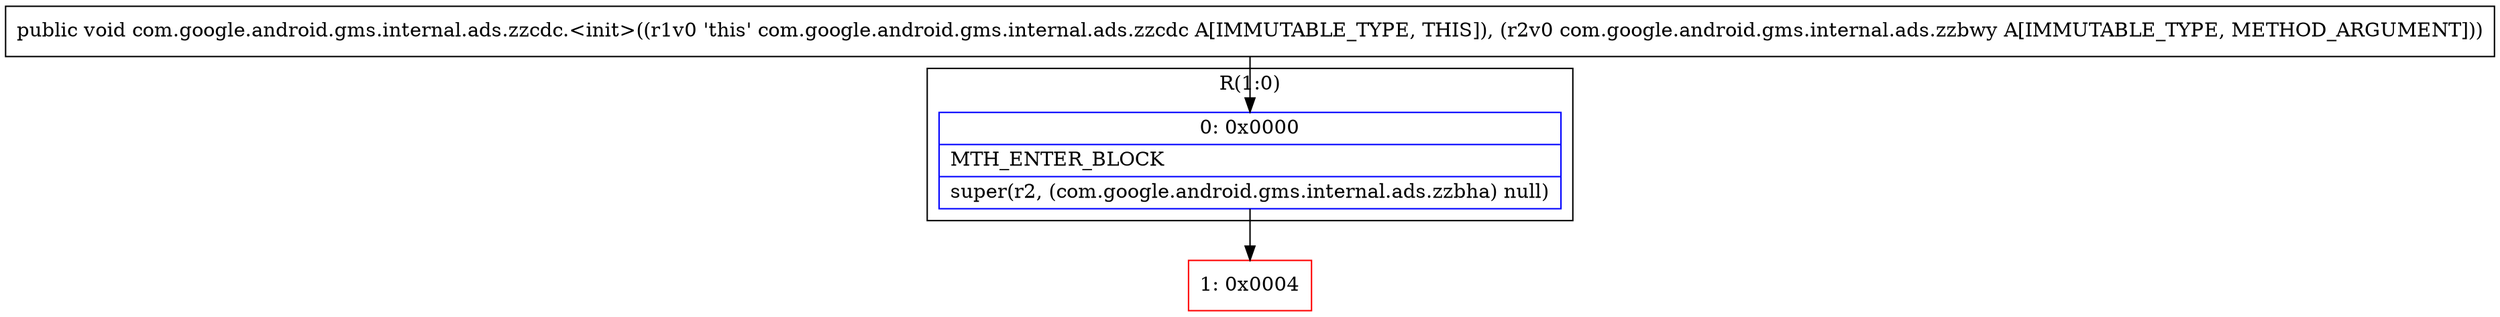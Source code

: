 digraph "CFG forcom.google.android.gms.internal.ads.zzcdc.\<init\>(Lcom\/google\/android\/gms\/internal\/ads\/zzbwy;)V" {
subgraph cluster_Region_1966954223 {
label = "R(1:0)";
node [shape=record,color=blue];
Node_0 [shape=record,label="{0\:\ 0x0000|MTH_ENTER_BLOCK\l|super(r2, (com.google.android.gms.internal.ads.zzbha) null)\l}"];
}
Node_1 [shape=record,color=red,label="{1\:\ 0x0004}"];
MethodNode[shape=record,label="{public void com.google.android.gms.internal.ads.zzcdc.\<init\>((r1v0 'this' com.google.android.gms.internal.ads.zzcdc A[IMMUTABLE_TYPE, THIS]), (r2v0 com.google.android.gms.internal.ads.zzbwy A[IMMUTABLE_TYPE, METHOD_ARGUMENT])) }"];
MethodNode -> Node_0;
Node_0 -> Node_1;
}

